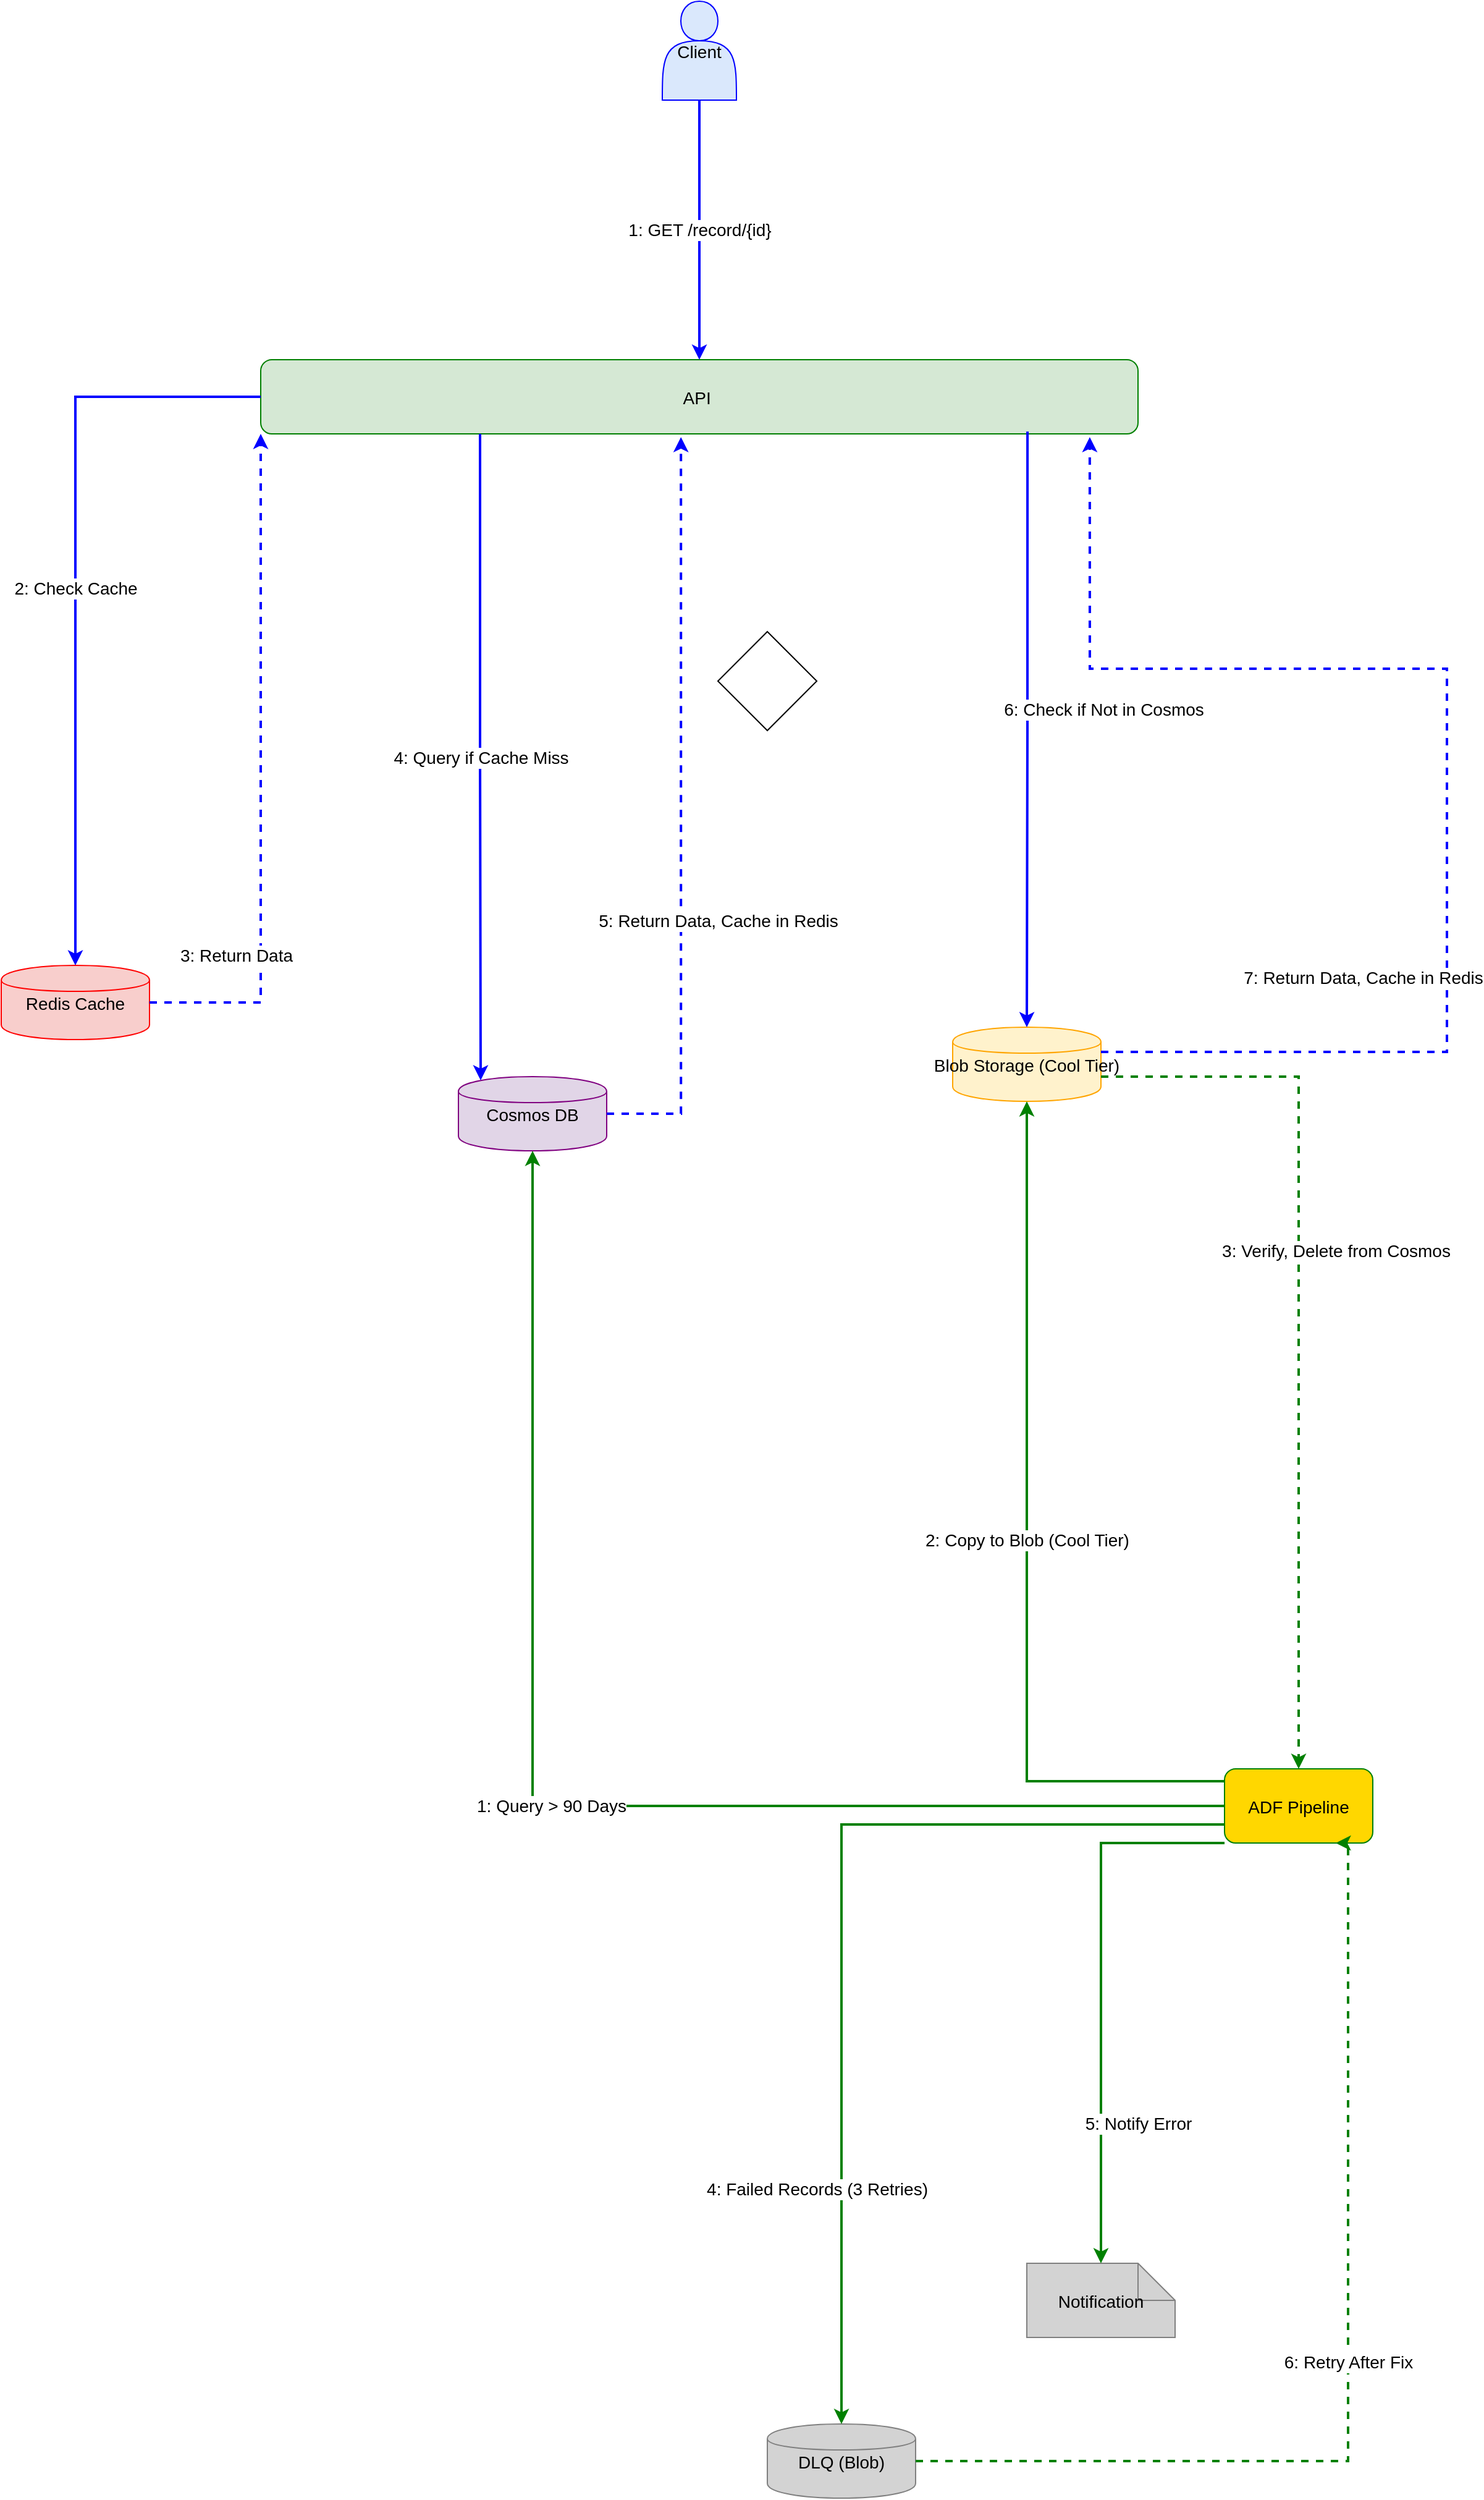 <mxfile version="28.0.4">
  <diagram name="Azure Billing Architecture" id="WnPwragF79b25hSU-ODu">
    <mxGraphModel dx="1728" dy="2048" grid="1" gridSize="10" guides="1" tooltips="1" connect="1" arrows="1" fold="1" page="1" pageScale="1" pageWidth="850" pageHeight="1100" math="0" shadow="0">
      <root>
        <mxCell id="0" />
        <mxCell id="1" parent="0" />
        <mxCell id="A07XjkqsezcwPWkaJlvR-113" value="3a: Invalidate Cache" style="edgeStyle=orthogonalEdgeStyle;rounded=0;html=1;strokeColor=#008000;strokeWidth=2;fontSize=14;" edge="1" parent="1">
          <mxGeometry relative="1" as="geometry" />
        </mxCell>
        <mxCell id="A07XjkqsezcwPWkaJlvR-114" value="5a: Not Found in Cosmos" style="edgeStyle=orthogonalEdgeStyle;rounded=0;html=1;strokeColor=#0000FF;strokeWidth=2;dashed=1;fontSize=14;" edge="1" parent="1">
          <mxGeometry relative="1" as="geometry" />
        </mxCell>
        <mxCell id="A07XjkqsezcwPWkaJlvR-115" value="7a: Not Found in Blob" style="edgeStyle=orthogonalEdgeStyle;rounded=0;html=1;strokeColor=#0000FF;strokeWidth=2;dashed=1;fontSize=14;" edge="1" parent="1">
          <mxGeometry relative="1" as="geometry" />
        </mxCell>
        <mxCell id="A07XjkqsezcwPWkaJlvR-116" value="8: 404 Not Found" style="edgeStyle=orthogonalEdgeStyle;rounded=0;html=1;strokeColor=#FF0000;strokeWidth=2;dashed=1;fontSize=14;" edge="1" parent="1">
          <mxGeometry relative="1" as="geometry" />
        </mxCell>
        <mxCell id="A07XjkqsezcwPWkaJlvR-117" value="Manual Retry Trigger" style="edgeStyle=orthogonalEdgeStyle;rounded=0;html=1;strokeColor=#808080;strokeWidth=1;dashed=1;fontSize=12;" edge="1" parent="1">
          <mxGeometry relative="1" as="geometry" />
        </mxCell>
        <mxCell id="A07XjkqsezcwPWkaJlvR-153" value="3a: Invalidate Cache" style="edgeStyle=orthogonalEdgeStyle;rounded=0;html=1;strokeColor=#008000;strokeWidth=2;fontSize=14;" edge="1" parent="1">
          <mxGeometry relative="1" as="geometry" />
        </mxCell>
        <mxCell id="A07XjkqsezcwPWkaJlvR-154" value="5a: Not Found in Cosmos" style="edgeStyle=orthogonalEdgeStyle;rounded=0;html=1;strokeColor=#0000FF;strokeWidth=2;dashed=1;fontSize=14;" edge="1" parent="1">
          <mxGeometry relative="1" as="geometry" />
        </mxCell>
        <mxCell id="A07XjkqsezcwPWkaJlvR-155" value="7a: Not Found in Blob" style="edgeStyle=orthogonalEdgeStyle;rounded=0;html=1;strokeColor=#0000FF;strokeWidth=2;dashed=1;fontSize=14;" edge="1" parent="1">
          <mxGeometry relative="1" as="geometry" />
        </mxCell>
        <mxCell id="A07XjkqsezcwPWkaJlvR-156" value="8: 404 Not Found" style="edgeStyle=orthogonalEdgeStyle;rounded=0;html=1;strokeColor=#FF0000;strokeWidth=2;dashed=1;fontSize=14;" edge="1" parent="1">
          <mxGeometry relative="1" as="geometry" />
        </mxCell>
        <mxCell id="A07XjkqsezcwPWkaJlvR-157" value="Manual Retry Trigger" style="edgeStyle=orthogonalEdgeStyle;rounded=0;html=1;strokeColor=#808080;strokeWidth=1;dashed=1;fontSize=12;" edge="1" parent="1">
          <mxGeometry relative="1" as="geometry" />
        </mxCell>
        <mxCell id="A07XjkqsezcwPWkaJlvR-182" value="3a: Invalidate Cache" style="edgeStyle=orthogonalEdgeStyle;rounded=0;html=1;strokeColor=#008000;strokeWidth=2;fontSize=14;" edge="1" parent="1">
          <mxGeometry relative="1" as="geometry" />
        </mxCell>
        <mxCell id="A07XjkqsezcwPWkaJlvR-183" value="5a: Not Found in Cosmos" style="edgeStyle=orthogonalEdgeStyle;rounded=0;html=1;strokeColor=#0000FF;strokeWidth=2;dashed=1;fontSize=14;" edge="1" parent="1">
          <mxGeometry relative="1" as="geometry" />
        </mxCell>
        <mxCell id="A07XjkqsezcwPWkaJlvR-184" value="7a: Not Found in Blob" style="edgeStyle=orthogonalEdgeStyle;rounded=0;html=1;strokeColor=#0000FF;strokeWidth=2;dashed=1;fontSize=14;" edge="1" parent="1">
          <mxGeometry relative="1" as="geometry" />
        </mxCell>
        <mxCell id="A07XjkqsezcwPWkaJlvR-185" value="8: 404 Not Found" style="edgeStyle=orthogonalEdgeStyle;rounded=0;html=1;strokeColor=#FF0000;strokeWidth=2;dashed=1;fontSize=14;" edge="1" parent="1">
          <mxGeometry relative="1" as="geometry" />
        </mxCell>
        <mxCell id="A07XjkqsezcwPWkaJlvR-186" value="Manual Retry Trigger" style="edgeStyle=orthogonalEdgeStyle;rounded=0;html=1;strokeColor=#808080;strokeWidth=1;dashed=1;fontSize=12;" edge="1" parent="1">
          <mxGeometry relative="1" as="geometry" />
        </mxCell>
        <mxCell id="A07XjkqsezcwPWkaJlvR-187" value="Client" style="shape=actor;fillColor=#DAE8FC;strokeColor=#0000FF;fontColor=#000000;fontSize=14;" vertex="1" parent="1">
          <mxGeometry x="585" y="-130" width="60" height="80" as="geometry" />
        </mxCell>
        <mxCell id="A07XjkqsezcwPWkaJlvR-188" value="API " style="rounded=1;fillColor=#D5E8D4;strokeColor=#008000;fontColor=#000000;fontSize=14;" vertex="1" parent="1">
          <mxGeometry x="260" y="160" width="710" height="60" as="geometry" />
        </mxCell>
        <mxCell id="A07XjkqsezcwPWkaJlvR-189" value="Redis Cache" style="shape=cylinder;fillColor=#F8CECC;strokeColor=#FF0000;fontColor=#000000;fontSize=14;" vertex="1" parent="1">
          <mxGeometry x="50" y="650" width="120" height="60" as="geometry" />
        </mxCell>
        <mxCell id="A07XjkqsezcwPWkaJlvR-190" value="Cosmos DB" style="shape=cylinder;fillColor=#E1D5E7;strokeColor=#800080;fontColor=#000000;fontSize=14;" vertex="1" parent="1">
          <mxGeometry x="420" y="740" width="120" height="60" as="geometry" />
        </mxCell>
        <mxCell id="A07XjkqsezcwPWkaJlvR-191" value="Blob Storage (Cool Tier)" style="shape=cylinder;fillColor=#FFF2CC;strokeColor=#FFA500;fontColor=#000000;fontSize=14;" vertex="1" parent="1">
          <mxGeometry x="820" y="700" width="120" height="60" as="geometry" />
        </mxCell>
        <mxCell id="A07XjkqsezcwPWkaJlvR-192" value="ADF Pipeline" style="rounded=1;fillColor=#FFD700;strokeColor=#008000;fontColor=#000000;fontSize=14;" vertex="1" parent="1">
          <mxGeometry x="1040" y="1300" width="120" height="60" as="geometry" />
        </mxCell>
        <mxCell id="A07XjkqsezcwPWkaJlvR-193" value="DLQ (Blob)" style="shape=cylinder;fillColor=#D3D3D3;strokeColor=#808080;fontColor=#000000;fontSize=14;" vertex="1" parent="1">
          <mxGeometry x="670" y="1830" width="120" height="60" as="geometry" />
        </mxCell>
        <mxCell id="A07XjkqsezcwPWkaJlvR-194" value="Notification" style="shape=note;fillColor=#D3D3D3;strokeColor=#808080;fontColor=#000000;fontSize=14;" vertex="1" parent="1">
          <mxGeometry x="880" y="1700" width="120" height="60" as="geometry" />
        </mxCell>
        <mxCell id="A07XjkqsezcwPWkaJlvR-195" value="1: GET /record/{id}" style="edgeStyle=orthogonalEdgeStyle;rounded=0;html=1;strokeColor=#0000FF;strokeWidth=2;fontSize=14;endArrow=classic;endFill=1;" edge="1" parent="1" source="A07XjkqsezcwPWkaJlvR-187" target="A07XjkqsezcwPWkaJlvR-188">
          <mxGeometry relative="1" as="geometry" />
        </mxCell>
        <mxCell id="A07XjkqsezcwPWkaJlvR-196" value="2: Check Cache" style="edgeStyle=orthogonalEdgeStyle;rounded=0;html=1;strokeColor=#0000FF;strokeWidth=2;fontSize=14;" edge="1" parent="1" source="A07XjkqsezcwPWkaJlvR-188" target="A07XjkqsezcwPWkaJlvR-189">
          <mxGeometry relative="1" as="geometry" />
        </mxCell>
        <mxCell id="A07XjkqsezcwPWkaJlvR-197" value="3: Return Data" style="edgeStyle=orthogonalEdgeStyle;rounded=0;html=1;strokeColor=#0000FF;strokeWidth=2;dashed=1;fontSize=14;entryX=0;entryY=1;entryDx=0;entryDy=0;" edge="1" parent="1" source="A07XjkqsezcwPWkaJlvR-189" target="A07XjkqsezcwPWkaJlvR-188">
          <mxGeometry x="-0.535" y="20" relative="1" as="geometry">
            <mxPoint as="offset" />
          </mxGeometry>
        </mxCell>
        <mxCell id="A07XjkqsezcwPWkaJlvR-198" value="4: Query if Cache Miss" style="edgeStyle=orthogonalEdgeStyle;rounded=0;html=1;strokeColor=#0000FF;strokeWidth=2;fontSize=14;entryX=0.15;entryY=0.05;entryDx=0;entryDy=0;entryPerimeter=0;exitX=0.25;exitY=1;exitDx=0;exitDy=0;" edge="1" parent="1" source="A07XjkqsezcwPWkaJlvR-188" target="A07XjkqsezcwPWkaJlvR-190">
          <mxGeometry relative="1" as="geometry" />
        </mxCell>
        <mxCell id="A07XjkqsezcwPWkaJlvR-199" value="5: Return Data, Cache in Redis" style="edgeStyle=orthogonalEdgeStyle;rounded=0;html=1;strokeColor=#0000FF;strokeWidth=2;dashed=1;fontSize=14;exitX=1;exitY=0.5;exitDx=0;exitDy=0;entryX=0.479;entryY=1.043;entryDx=0;entryDy=0;entryPerimeter=0;" edge="1" parent="1" source="A07XjkqsezcwPWkaJlvR-190" target="A07XjkqsezcwPWkaJlvR-188">
          <mxGeometry x="-0.287" y="-30" relative="1" as="geometry">
            <mxPoint x="550" y="210" as="targetPoint" />
            <mxPoint as="offset" />
          </mxGeometry>
        </mxCell>
        <mxCell id="A07XjkqsezcwPWkaJlvR-200" value="6: Check if Not in Cosmos" style="edgeStyle=orthogonalEdgeStyle;rounded=0;html=1;strokeColor=#0000FF;strokeWidth=2;fontSize=14;exitX=0.874;exitY=0.969;exitDx=0;exitDy=0;exitPerimeter=0;" edge="1" parent="1" source="A07XjkqsezcwPWkaJlvR-188" target="A07XjkqsezcwPWkaJlvR-191">
          <mxGeometry x="-0.067" y="60" relative="1" as="geometry">
            <mxPoint x="1" as="offset" />
          </mxGeometry>
        </mxCell>
        <mxCell id="A07XjkqsezcwPWkaJlvR-201" value="7: Return Data, Cache in Redis" style="edgeStyle=orthogonalEdgeStyle;rounded=0;html=1;strokeColor=#0000FF;strokeWidth=2;dashed=1;fontSize=14;entryX=0.945;entryY=1.043;entryDx=0;entryDy=0;entryPerimeter=0;" edge="1" parent="1" source="A07XjkqsezcwPWkaJlvR-191" target="A07XjkqsezcwPWkaJlvR-188">
          <mxGeometry x="-0.602" y="60" relative="1" as="geometry">
            <mxPoint x="1110" y="410" as="targetPoint" />
            <Array as="points">
              <mxPoint x="1220" y="720" />
              <mxPoint x="1220" y="410" />
              <mxPoint x="931" y="410" />
            </Array>
            <mxPoint as="offset" />
          </mxGeometry>
        </mxCell>
        <mxCell id="A07XjkqsezcwPWkaJlvR-202" value="1: Query &gt; 90 Days" style="edgeStyle=orthogonalEdgeStyle;rounded=0;html=1;strokeColor=#008000;strokeWidth=2;fontSize=14;" edge="1" parent="1" source="A07XjkqsezcwPWkaJlvR-192" target="A07XjkqsezcwPWkaJlvR-190">
          <mxGeometry relative="1" as="geometry" />
        </mxCell>
        <mxCell id="A07XjkqsezcwPWkaJlvR-203" value="2: Copy to Blob (Cool Tier)" style="edgeStyle=orthogonalEdgeStyle;rounded=0;html=1;strokeColor=#008000;strokeWidth=2;fontSize=14;" edge="1" parent="1" source="A07XjkqsezcwPWkaJlvR-192" target="A07XjkqsezcwPWkaJlvR-191">
          <mxGeometry relative="1" as="geometry">
            <Array as="points">
              <mxPoint x="880" y="1310" />
            </Array>
          </mxGeometry>
        </mxCell>
        <mxCell id="A07XjkqsezcwPWkaJlvR-204" value="3: Verify, Delete from Cosmos" style="edgeStyle=orthogonalEdgeStyle;rounded=0;html=1;strokeColor=#008000;strokeWidth=2;dashed=1;fontSize=14;exitX=1;exitY=0.667;exitDx=0;exitDy=0;exitPerimeter=0;" edge="1" parent="1" source="A07XjkqsezcwPWkaJlvR-191" target="A07XjkqsezcwPWkaJlvR-192">
          <mxGeometry x="-0.16" y="30" relative="1" as="geometry">
            <mxPoint y="-1" as="offset" />
          </mxGeometry>
        </mxCell>
        <mxCell id="A07XjkqsezcwPWkaJlvR-205" value="4: Failed Records (3 Retries)" style="edgeStyle=orthogonalEdgeStyle;rounded=0;html=1;strokeColor=#008000;strokeWidth=2;fontSize=14;exitX=0;exitY=0.75;exitDx=0;exitDy=0;" edge="1" parent="1" source="A07XjkqsezcwPWkaJlvR-192" target="A07XjkqsezcwPWkaJlvR-193">
          <mxGeometry x="0.525" y="-20" relative="1" as="geometry">
            <mxPoint y="-1" as="offset" />
          </mxGeometry>
        </mxCell>
        <mxCell id="A07XjkqsezcwPWkaJlvR-206" value="5: Notify Error" style="edgeStyle=orthogonalEdgeStyle;rounded=0;html=1;strokeColor=#008000;strokeWidth=2;fontSize=14;exitX=0;exitY=1;exitDx=0;exitDy=0;" edge="1" parent="1" source="A07XjkqsezcwPWkaJlvR-192" target="A07XjkqsezcwPWkaJlvR-194">
          <mxGeometry x="0.487" y="30" relative="1" as="geometry">
            <Array as="points">
              <mxPoint x="940" y="1360" />
            </Array>
            <mxPoint as="offset" />
          </mxGeometry>
        </mxCell>
        <mxCell id="A07XjkqsezcwPWkaJlvR-207" value="6: Retry After Fix" style="edgeStyle=orthogonalEdgeStyle;rounded=0;html=1;strokeColor=#008000;strokeWidth=2;dashed=1;fontSize=14;entryX=0.75;entryY=1;entryDx=0;entryDy=0;" edge="1" parent="1" source="A07XjkqsezcwPWkaJlvR-193" target="A07XjkqsezcwPWkaJlvR-192">
          <mxGeometry relative="1" as="geometry">
            <mxPoint x="1190" y="1430" as="targetPoint" />
            <Array as="points">
              <mxPoint x="1140" y="1860" />
              <mxPoint x="1140" y="1360" />
            </Array>
          </mxGeometry>
        </mxCell>
        <mxCell id="A07XjkqsezcwPWkaJlvR-208" value="" style="rhombus;whiteSpace=wrap;html=1;" vertex="1" parent="1">
          <mxGeometry x="630" y="380" width="80" height="80" as="geometry" />
        </mxCell>
      </root>
    </mxGraphModel>
  </diagram>
</mxfile>
